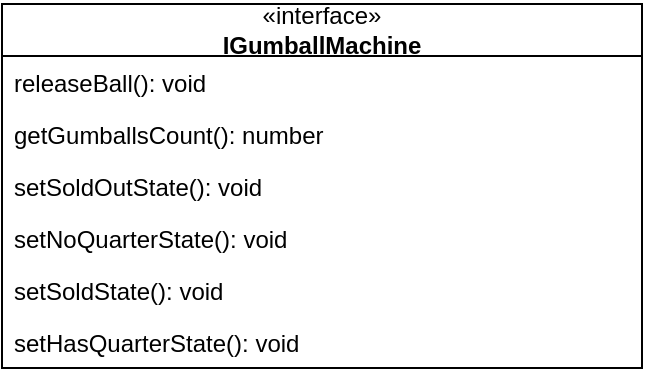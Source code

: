 <mxfile version="22.1.3" type="device">
  <diagram name="Страница — 1" id="1p6CbPi_9hP11PLxe6pu">
    <mxGraphModel dx="1807" dy="2030" grid="1" gridSize="10" guides="1" tooltips="1" connect="1" arrows="1" fold="1" page="1" pageScale="1" pageWidth="827" pageHeight="1169" math="0" shadow="0">
      <root>
        <mxCell id="0" />
        <mxCell id="1" parent="0" />
        <mxCell id="kHKvL3pl8DLsBXhYXsi1-1" value="«interface»&lt;br style=&quot;border-color: var(--border-color);&quot;&gt;&lt;b&gt;IGumballMachine&lt;/b&gt;" style="swimlane;fontStyle=0;childLayout=stackLayout;horizontal=1;startSize=26;fillColor=none;horizontalStack=0;resizeParent=1;resizeParentMax=0;resizeLast=0;collapsible=1;marginBottom=0;whiteSpace=wrap;html=1;" vertex="1" parent="1">
          <mxGeometry x="-400" y="-182" width="320" height="182" as="geometry" />
        </mxCell>
        <mxCell id="kHKvL3pl8DLsBXhYXsi1-2" value="releaseBall(): void" style="text;strokeColor=none;fillColor=none;align=left;verticalAlign=top;spacingLeft=4;spacingRight=4;overflow=hidden;rotatable=0;points=[[0,0.5],[1,0.5]];portConstraint=eastwest;whiteSpace=wrap;html=1;" vertex="1" parent="kHKvL3pl8DLsBXhYXsi1-1">
          <mxGeometry y="26" width="320" height="26" as="geometry" />
        </mxCell>
        <mxCell id="kHKvL3pl8DLsBXhYXsi1-3" value="getGumballsCount(): number" style="text;strokeColor=none;fillColor=none;align=left;verticalAlign=top;spacingLeft=4;spacingRight=4;overflow=hidden;rotatable=0;points=[[0,0.5],[1,0.5]];portConstraint=eastwest;whiteSpace=wrap;html=1;" vertex="1" parent="kHKvL3pl8DLsBXhYXsi1-1">
          <mxGeometry y="52" width="320" height="26" as="geometry" />
        </mxCell>
        <mxCell id="kHKvL3pl8DLsBXhYXsi1-4" value="setSoldOutState(): void" style="text;strokeColor=none;fillColor=none;align=left;verticalAlign=top;spacingLeft=4;spacingRight=4;overflow=hidden;rotatable=0;points=[[0,0.5],[1,0.5]];portConstraint=eastwest;whiteSpace=wrap;html=1;" vertex="1" parent="kHKvL3pl8DLsBXhYXsi1-1">
          <mxGeometry y="78" width="320" height="26" as="geometry" />
        </mxCell>
        <mxCell id="kHKvL3pl8DLsBXhYXsi1-5" value="setNoQuarterState(): void" style="text;strokeColor=none;fillColor=none;align=left;verticalAlign=top;spacingLeft=4;spacingRight=4;overflow=hidden;rotatable=0;points=[[0,0.5],[1,0.5]];portConstraint=eastwest;whiteSpace=wrap;html=1;" vertex="1" parent="kHKvL3pl8DLsBXhYXsi1-1">
          <mxGeometry y="104" width="320" height="26" as="geometry" />
        </mxCell>
        <mxCell id="kHKvL3pl8DLsBXhYXsi1-6" value="setSoldState(): void" style="text;strokeColor=none;fillColor=none;align=left;verticalAlign=top;spacingLeft=4;spacingRight=4;overflow=hidden;rotatable=0;points=[[0,0.5],[1,0.5]];portConstraint=eastwest;whiteSpace=wrap;html=1;" vertex="1" parent="kHKvL3pl8DLsBXhYXsi1-1">
          <mxGeometry y="130" width="320" height="26" as="geometry" />
        </mxCell>
        <mxCell id="kHKvL3pl8DLsBXhYXsi1-7" value="setHasQuarterState(): void" style="text;strokeColor=none;fillColor=none;align=left;verticalAlign=top;spacingLeft=4;spacingRight=4;overflow=hidden;rotatable=0;points=[[0,0.5],[1,0.5]];portConstraint=eastwest;whiteSpace=wrap;html=1;" vertex="1" parent="kHKvL3pl8DLsBXhYXsi1-1">
          <mxGeometry y="156" width="320" height="26" as="geometry" />
        </mxCell>
      </root>
    </mxGraphModel>
  </diagram>
</mxfile>
